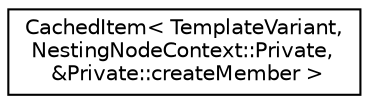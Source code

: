 digraph "Graphical Class Hierarchy"
{
 // LATEX_PDF_SIZE
  edge [fontname="Helvetica",fontsize="10",labelfontname="Helvetica",labelfontsize="10"];
  node [fontname="Helvetica",fontsize="10",shape=record];
  rankdir="LR";
  Node0 [label="CachedItem\< TemplateVariant,\l NestingNodeContext::Private,\l &Private::createMember \>",height=0.2,width=0.4,color="black", fillcolor="white", style="filled",URL="$classCachedItem.html",tooltip=" "];
}
